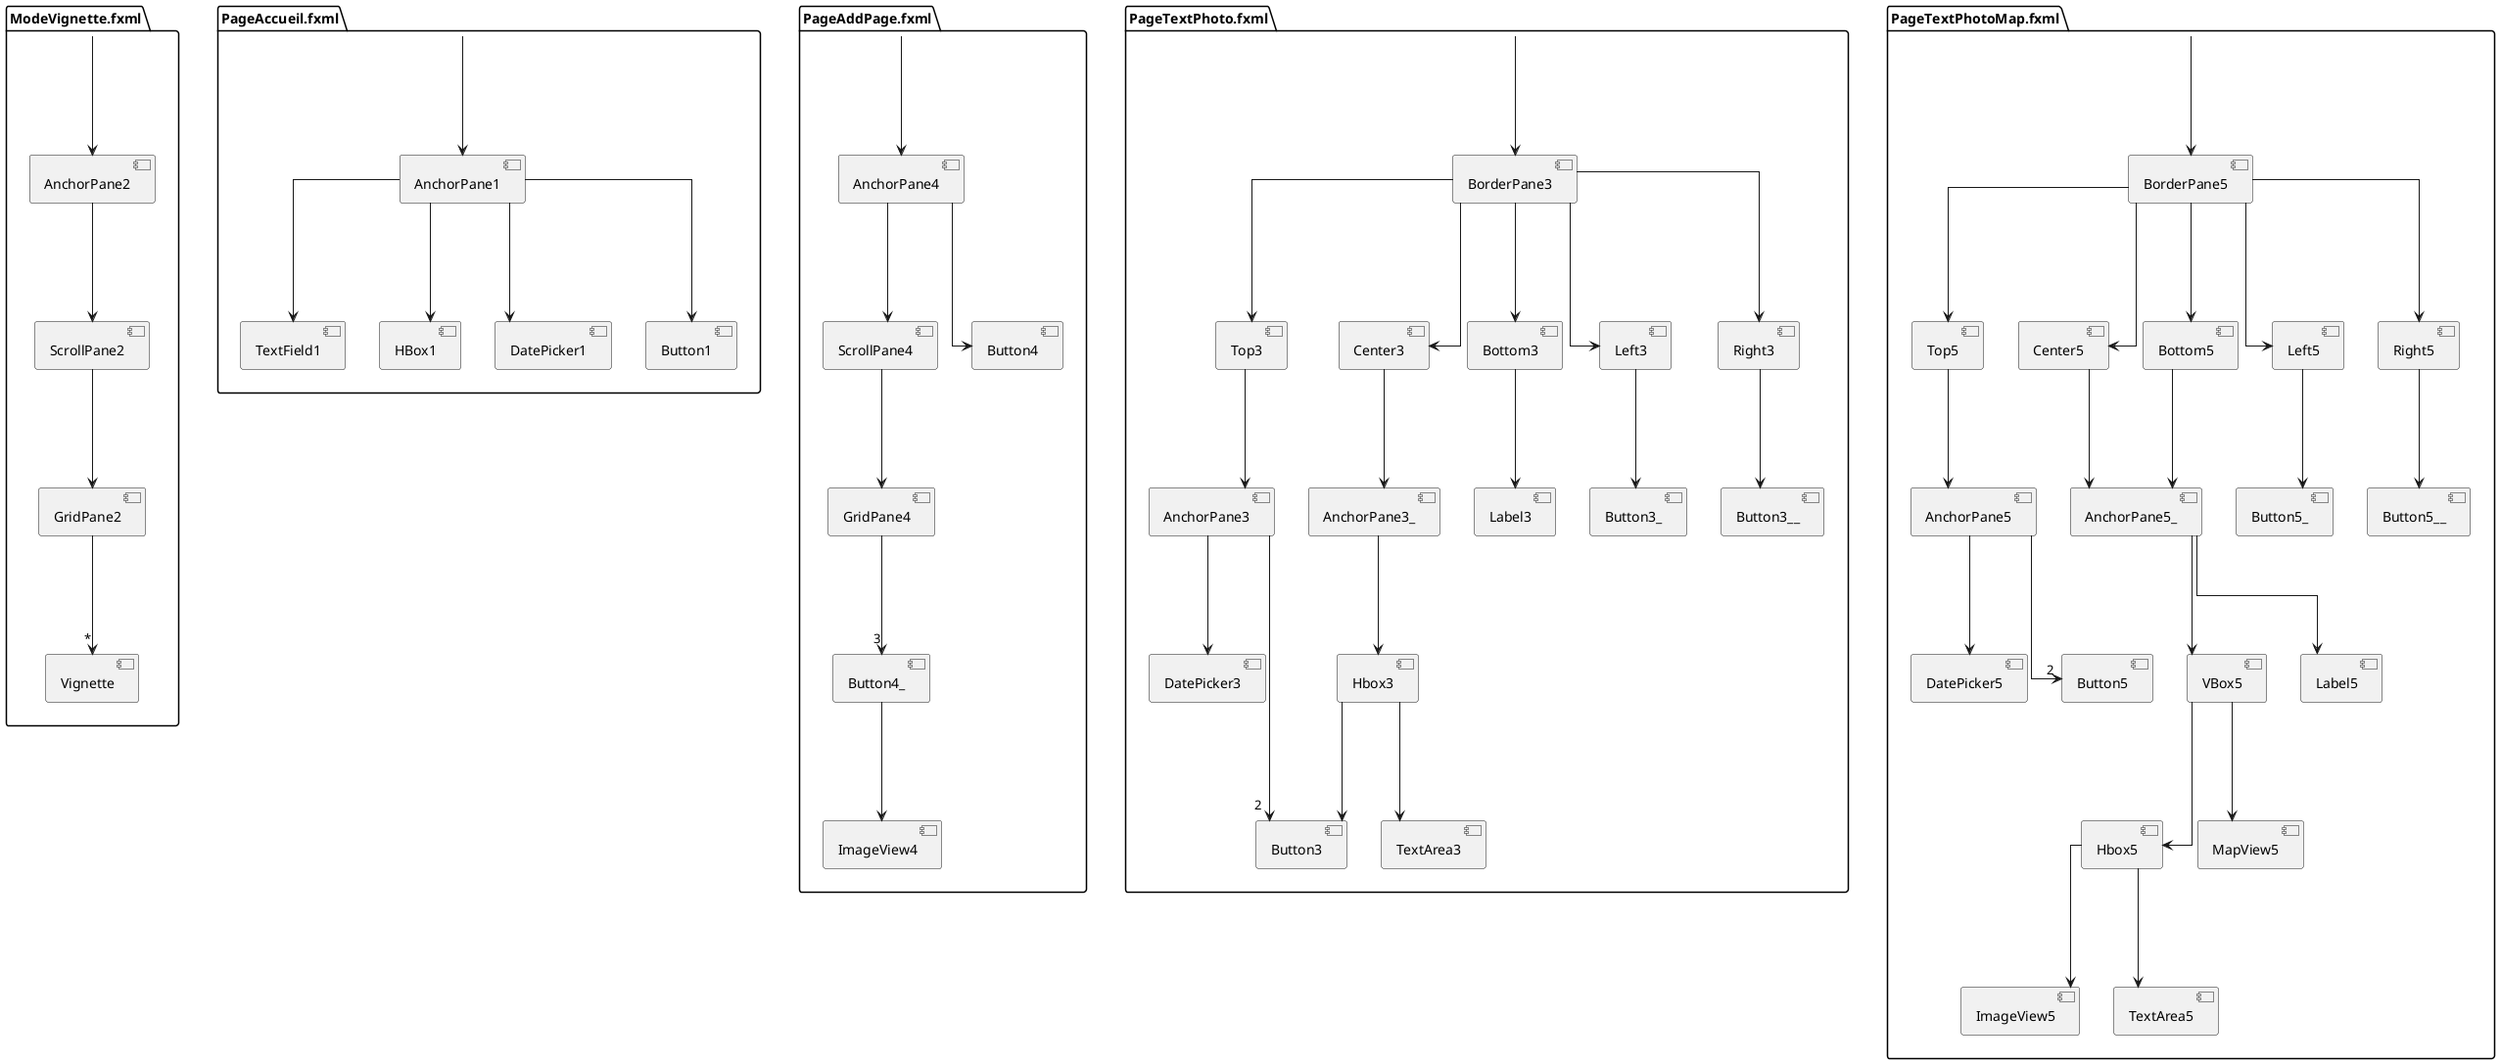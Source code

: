 @startuml
top to bottom direction
skinparam linetype ortho

[ModeVignette.fxml]
[PageAccueil.fxml]
[PageAddPage.fxml]
[PageTextPhoto.fxml]
[PageTextPhotoMap.fxml]


package "PageAccueil.fxml" {

    [PageAccueil.fxml] ---> [AnchorPane1]
    [AnchorPane1] ---> [TextField1]
    [AnchorPane1] ---> [HBox1]
    [AnchorPane1] ---> [DatePicker1]
    [AnchorPane1] ---> [Button1]
}
package "ModeVignette.fxml" {
    [ModeVignette.fxml] ---> [AnchorPane2]
    [AnchorPane2] ---> [ScrollPane2]
    [ScrollPane2] ---> [GridPane2]
    [GridPane2] --->"*" [Vignette]
}
package "PageAddPage.fxml" {

    [PageAddPage.fxml] ---> [AnchorPane4]
    [AnchorPane4] --->[ScrollPane4]
    [ScrollPane4] ---> [GridPane4]
    [GridPane4] --->"3" [Button4_]
    [Button4_] ---> [ImageView4]
    [AnchorPane4] ---> [Button4]
}
package "PageTextPhoto.fxml" {
    [PageTextPhoto.fxml] ---> [BorderPane3]
    [BorderPane3] ---> [Top3]
    [Top3] ---> [AnchorPane3]
    [AnchorPane3] ---> [DatePicker3]
    [AnchorPane3] ---> "2" [Button3]

    [BorderPane3] ---> [Center3]
    [Center3] ---> [AnchorPane3_]
    [AnchorPane3_] ---> [Hbox3]
    [Hbox3] ---> [Button3]
    [Hbox3] ---> [TextArea3]


    [BorderPane3] ---> [Bottom3]
    [Bottom3] ---> [Label3]

    [BorderPane3] ---> [Left3]
    [Left3] ---> [Button3_]

    [BorderPane3] ---> [Right3]
    [Right3] ---> [Button3__]
}
package "PageTextPhotoMap.fxml" {


    [PageTextPhotoMap.fxml] ---> [BorderPane5]
    [BorderPane5] ---> [Top5]
    [Top5] ---> [AnchorPane5]
    [AnchorPane5] ---> [DatePicker5]
    [AnchorPane5] ---> "2" [Button5]

    [BorderPane5] ---> [Center5]
    [Center5] ---> [AnchorPane5_]
    [AnchorPane5_] ---> [VBox5]
    [VBox5] ---> [Hbox5]
    [Hbox5] ---> [ImageView5]
    [Hbox5] ---> [TextArea5]
    [VBox5] ---> [MapView5]

    [BorderPane5] ---> [Bottom5]
    [Bottom5] ---> [AnchorPane5_]
    [AnchorPane5_] ---> [Label5]

    [BorderPane5] ---> [Left5]
    [Left5] ---> [Button5_]

    [BorderPane5] ---> [Right5]
    [Right5] ---> [Button5__]
}
@enduml